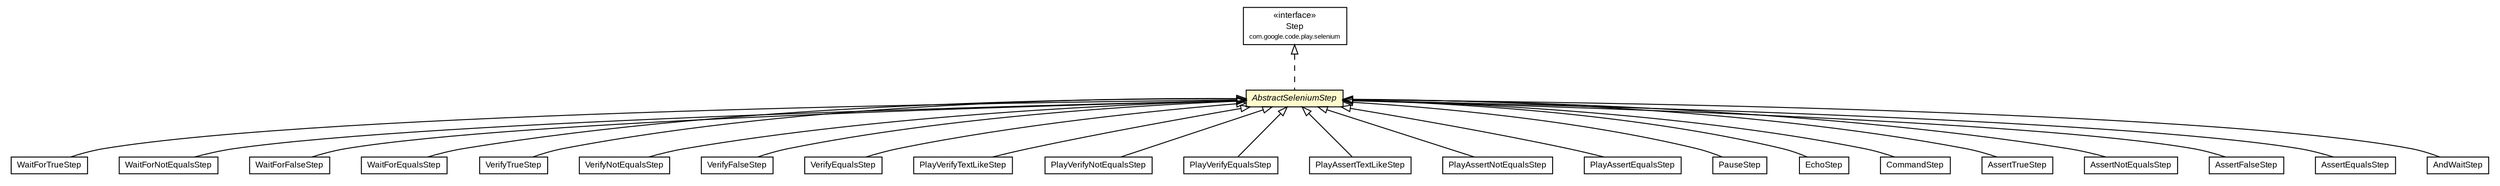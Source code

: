 #!/usr/local/bin/dot
#
# Class diagram 
# Generated by UMLGraph version R5_6-24-gf6e263 (http://www.umlgraph.org/)
#

digraph G {
	edge [fontname="arial",fontsize=10,labelfontname="arial",labelfontsize=10];
	node [fontname="arial",fontsize=10,shape=plaintext];
	nodesep=0.25;
	ranksep=0.5;
	// com.google.code.play.selenium.Step
	c271 [label=<<table title="com.google.code.play.selenium.Step" border="0" cellborder="1" cellspacing="0" cellpadding="2" port="p" href="../Step.html">
		<tr><td><table border="0" cellspacing="0" cellpadding="1">
<tr><td align="center" balign="center"> &#171;interface&#187; </td></tr>
<tr><td align="center" balign="center"> Step </td></tr>
<tr><td align="center" balign="center"><font point-size="7.0"> com.google.code.play.selenium </font></td></tr>
		</table></td></tr>
		</table>>, URL="../Step.html", fontname="arial", fontcolor="black", fontsize=9.0];
	// com.google.code.play.selenium.step.WaitForTrueStep
	c274 [label=<<table title="com.google.code.play.selenium.step.WaitForTrueStep" border="0" cellborder="1" cellspacing="0" cellpadding="2" port="p" href="./WaitForTrueStep.html">
		<tr><td><table border="0" cellspacing="0" cellpadding="1">
<tr><td align="center" balign="center"> WaitForTrueStep </td></tr>
		</table></td></tr>
		</table>>, URL="./WaitForTrueStep.html", fontname="arial", fontcolor="black", fontsize=9.0];
	// com.google.code.play.selenium.step.WaitForNotEqualsStep
	c275 [label=<<table title="com.google.code.play.selenium.step.WaitForNotEqualsStep" border="0" cellborder="1" cellspacing="0" cellpadding="2" port="p" href="./WaitForNotEqualsStep.html">
		<tr><td><table border="0" cellspacing="0" cellpadding="1">
<tr><td align="center" balign="center"> WaitForNotEqualsStep </td></tr>
		</table></td></tr>
		</table>>, URL="./WaitForNotEqualsStep.html", fontname="arial", fontcolor="black", fontsize=9.0];
	// com.google.code.play.selenium.step.WaitForFalseStep
	c276 [label=<<table title="com.google.code.play.selenium.step.WaitForFalseStep" border="0" cellborder="1" cellspacing="0" cellpadding="2" port="p" href="./WaitForFalseStep.html">
		<tr><td><table border="0" cellspacing="0" cellpadding="1">
<tr><td align="center" balign="center"> WaitForFalseStep </td></tr>
		</table></td></tr>
		</table>>, URL="./WaitForFalseStep.html", fontname="arial", fontcolor="black", fontsize=9.0];
	// com.google.code.play.selenium.step.WaitForEqualsStep
	c277 [label=<<table title="com.google.code.play.selenium.step.WaitForEqualsStep" border="0" cellborder="1" cellspacing="0" cellpadding="2" port="p" href="./WaitForEqualsStep.html">
		<tr><td><table border="0" cellspacing="0" cellpadding="1">
<tr><td align="center" balign="center"> WaitForEqualsStep </td></tr>
		</table></td></tr>
		</table>>, URL="./WaitForEqualsStep.html", fontname="arial", fontcolor="black", fontsize=9.0];
	// com.google.code.play.selenium.step.VerifyTrueStep
	c279 [label=<<table title="com.google.code.play.selenium.step.VerifyTrueStep" border="0" cellborder="1" cellspacing="0" cellpadding="2" port="p" href="./VerifyTrueStep.html">
		<tr><td><table border="0" cellspacing="0" cellpadding="1">
<tr><td align="center" balign="center"> VerifyTrueStep </td></tr>
		</table></td></tr>
		</table>>, URL="./VerifyTrueStep.html", fontname="arial", fontcolor="black", fontsize=9.0];
	// com.google.code.play.selenium.step.VerifyNotEqualsStep
	c281 [label=<<table title="com.google.code.play.selenium.step.VerifyNotEqualsStep" border="0" cellborder="1" cellspacing="0" cellpadding="2" port="p" href="./VerifyNotEqualsStep.html">
		<tr><td><table border="0" cellspacing="0" cellpadding="1">
<tr><td align="center" balign="center"> VerifyNotEqualsStep </td></tr>
		</table></td></tr>
		</table>>, URL="./VerifyNotEqualsStep.html", fontname="arial", fontcolor="black", fontsize=9.0];
	// com.google.code.play.selenium.step.VerifyFalseStep
	c282 [label=<<table title="com.google.code.play.selenium.step.VerifyFalseStep" border="0" cellborder="1" cellspacing="0" cellpadding="2" port="p" href="./VerifyFalseStep.html">
		<tr><td><table border="0" cellspacing="0" cellpadding="1">
<tr><td align="center" balign="center"> VerifyFalseStep </td></tr>
		</table></td></tr>
		</table>>, URL="./VerifyFalseStep.html", fontname="arial", fontcolor="black", fontsize=9.0];
	// com.google.code.play.selenium.step.VerifyEqualsStep
	c283 [label=<<table title="com.google.code.play.selenium.step.VerifyEqualsStep" border="0" cellborder="1" cellspacing="0" cellpadding="2" port="p" href="./VerifyEqualsStep.html">
		<tr><td><table border="0" cellspacing="0" cellpadding="1">
<tr><td align="center" balign="center"> VerifyEqualsStep </td></tr>
		</table></td></tr>
		</table>>, URL="./VerifyEqualsStep.html", fontname="arial", fontcolor="black", fontsize=9.0];
	// com.google.code.play.selenium.step.PlayVerifyTextLikeStep
	c288 [label=<<table title="com.google.code.play.selenium.step.PlayVerifyTextLikeStep" border="0" cellborder="1" cellspacing="0" cellpadding="2" port="p" href="./PlayVerifyTextLikeStep.html">
		<tr><td><table border="0" cellspacing="0" cellpadding="1">
<tr><td align="center" balign="center"> PlayVerifyTextLikeStep </td></tr>
		</table></td></tr>
		</table>>, URL="./PlayVerifyTextLikeStep.html", fontname="arial", fontcolor="black", fontsize=9.0];
	// com.google.code.play.selenium.step.PlayVerifyNotEqualsStep
	c289 [label=<<table title="com.google.code.play.selenium.step.PlayVerifyNotEqualsStep" border="0" cellborder="1" cellspacing="0" cellpadding="2" port="p" href="./PlayVerifyNotEqualsStep.html">
		<tr><td><table border="0" cellspacing="0" cellpadding="1">
<tr><td align="center" balign="center"> PlayVerifyNotEqualsStep </td></tr>
		</table></td></tr>
		</table>>, URL="./PlayVerifyNotEqualsStep.html", fontname="arial", fontcolor="black", fontsize=9.0];
	// com.google.code.play.selenium.step.PlayVerifyEqualsStep
	c290 [label=<<table title="com.google.code.play.selenium.step.PlayVerifyEqualsStep" border="0" cellborder="1" cellspacing="0" cellpadding="2" port="p" href="./PlayVerifyEqualsStep.html">
		<tr><td><table border="0" cellspacing="0" cellpadding="1">
<tr><td align="center" balign="center"> PlayVerifyEqualsStep </td></tr>
		</table></td></tr>
		</table>>, URL="./PlayVerifyEqualsStep.html", fontname="arial", fontcolor="black", fontsize=9.0];
	// com.google.code.play.selenium.step.PlayAssertTextLikeStep
	c293 [label=<<table title="com.google.code.play.selenium.step.PlayAssertTextLikeStep" border="0" cellborder="1" cellspacing="0" cellpadding="2" port="p" href="./PlayAssertTextLikeStep.html">
		<tr><td><table border="0" cellspacing="0" cellpadding="1">
<tr><td align="center" balign="center"> PlayAssertTextLikeStep </td></tr>
		</table></td></tr>
		</table>>, URL="./PlayAssertTextLikeStep.html", fontname="arial", fontcolor="black", fontsize=9.0];
	// com.google.code.play.selenium.step.PlayAssertNotEqualsStep
	c294 [label=<<table title="com.google.code.play.selenium.step.PlayAssertNotEqualsStep" border="0" cellborder="1" cellspacing="0" cellpadding="2" port="p" href="./PlayAssertNotEqualsStep.html">
		<tr><td><table border="0" cellspacing="0" cellpadding="1">
<tr><td align="center" balign="center"> PlayAssertNotEqualsStep </td></tr>
		</table></td></tr>
		</table>>, URL="./PlayAssertNotEqualsStep.html", fontname="arial", fontcolor="black", fontsize=9.0];
	// com.google.code.play.selenium.step.PlayAssertEqualsStep
	c295 [label=<<table title="com.google.code.play.selenium.step.PlayAssertEqualsStep" border="0" cellborder="1" cellspacing="0" cellpadding="2" port="p" href="./PlayAssertEqualsStep.html">
		<tr><td><table border="0" cellspacing="0" cellpadding="1">
<tr><td align="center" balign="center"> PlayAssertEqualsStep </td></tr>
		</table></td></tr>
		</table>>, URL="./PlayAssertEqualsStep.html", fontname="arial", fontcolor="black", fontsize=9.0];
	// com.google.code.play.selenium.step.PauseStep
	c296 [label=<<table title="com.google.code.play.selenium.step.PauseStep" border="0" cellborder="1" cellspacing="0" cellpadding="2" port="p" href="./PauseStep.html">
		<tr><td><table border="0" cellspacing="0" cellpadding="1">
<tr><td align="center" balign="center"> PauseStep </td></tr>
		</table></td></tr>
		</table>>, URL="./PauseStep.html", fontname="arial", fontcolor="black", fontsize=9.0];
	// com.google.code.play.selenium.step.EchoStep
	c299 [label=<<table title="com.google.code.play.selenium.step.EchoStep" border="0" cellborder="1" cellspacing="0" cellpadding="2" port="p" href="./EchoStep.html">
		<tr><td><table border="0" cellspacing="0" cellpadding="1">
<tr><td align="center" balign="center"> EchoStep </td></tr>
		</table></td></tr>
		</table>>, URL="./EchoStep.html", fontname="arial", fontcolor="black", fontsize=9.0];
	// com.google.code.play.selenium.step.CommandStep
	c301 [label=<<table title="com.google.code.play.selenium.step.CommandStep" border="0" cellborder="1" cellspacing="0" cellpadding="2" port="p" href="./CommandStep.html">
		<tr><td><table border="0" cellspacing="0" cellpadding="1">
<tr><td align="center" balign="center"> CommandStep </td></tr>
		</table></td></tr>
		</table>>, URL="./CommandStep.html", fontname="arial", fontcolor="black", fontsize=9.0];
	// com.google.code.play.selenium.step.AssertTrueStep
	c303 [label=<<table title="com.google.code.play.selenium.step.AssertTrueStep" border="0" cellborder="1" cellspacing="0" cellpadding="2" port="p" href="./AssertTrueStep.html">
		<tr><td><table border="0" cellspacing="0" cellpadding="1">
<tr><td align="center" balign="center"> AssertTrueStep </td></tr>
		</table></td></tr>
		</table>>, URL="./AssertTrueStep.html", fontname="arial", fontcolor="black", fontsize=9.0];
	// com.google.code.play.selenium.step.AssertNotEqualsStep
	c305 [label=<<table title="com.google.code.play.selenium.step.AssertNotEqualsStep" border="0" cellborder="1" cellspacing="0" cellpadding="2" port="p" href="./AssertNotEqualsStep.html">
		<tr><td><table border="0" cellspacing="0" cellpadding="1">
<tr><td align="center" balign="center"> AssertNotEqualsStep </td></tr>
		</table></td></tr>
		</table>>, URL="./AssertNotEqualsStep.html", fontname="arial", fontcolor="black", fontsize=9.0];
	// com.google.code.play.selenium.step.AssertFalseStep
	c306 [label=<<table title="com.google.code.play.selenium.step.AssertFalseStep" border="0" cellborder="1" cellspacing="0" cellpadding="2" port="p" href="./AssertFalseStep.html">
		<tr><td><table border="0" cellspacing="0" cellpadding="1">
<tr><td align="center" balign="center"> AssertFalseStep </td></tr>
		</table></td></tr>
		</table>>, URL="./AssertFalseStep.html", fontname="arial", fontcolor="black", fontsize=9.0];
	// com.google.code.play.selenium.step.AssertEqualsStep
	c307 [label=<<table title="com.google.code.play.selenium.step.AssertEqualsStep" border="0" cellborder="1" cellspacing="0" cellpadding="2" port="p" href="./AssertEqualsStep.html">
		<tr><td><table border="0" cellspacing="0" cellpadding="1">
<tr><td align="center" balign="center"> AssertEqualsStep </td></tr>
		</table></td></tr>
		</table>>, URL="./AssertEqualsStep.html", fontname="arial", fontcolor="black", fontsize=9.0];
	// com.google.code.play.selenium.step.AndWaitStep
	c308 [label=<<table title="com.google.code.play.selenium.step.AndWaitStep" border="0" cellborder="1" cellspacing="0" cellpadding="2" port="p" href="./AndWaitStep.html">
		<tr><td><table border="0" cellspacing="0" cellpadding="1">
<tr><td align="center" balign="center"> AndWaitStep </td></tr>
		</table></td></tr>
		</table>>, URL="./AndWaitStep.html", fontname="arial", fontcolor="black", fontsize=9.0];
	// com.google.code.play.selenium.step.AbstractSeleniumStep
	c309 [label=<<table title="com.google.code.play.selenium.step.AbstractSeleniumStep" border="0" cellborder="1" cellspacing="0" cellpadding="2" port="p" bgcolor="lemonChiffon" href="./AbstractSeleniumStep.html">
		<tr><td><table border="0" cellspacing="0" cellpadding="1">
<tr><td align="center" balign="center"><font face="arial italic"> AbstractSeleniumStep </font></td></tr>
		</table></td></tr>
		</table>>, URL="./AbstractSeleniumStep.html", fontname="arial", fontcolor="black", fontsize=9.0];
	//com.google.code.play.selenium.step.WaitForTrueStep extends com.google.code.play.selenium.step.AbstractSeleniumStep
	c309:p -> c274:p [dir=back,arrowtail=empty];
	//com.google.code.play.selenium.step.WaitForNotEqualsStep extends com.google.code.play.selenium.step.AbstractSeleniumStep
	c309:p -> c275:p [dir=back,arrowtail=empty];
	//com.google.code.play.selenium.step.WaitForFalseStep extends com.google.code.play.selenium.step.AbstractSeleniumStep
	c309:p -> c276:p [dir=back,arrowtail=empty];
	//com.google.code.play.selenium.step.WaitForEqualsStep extends com.google.code.play.selenium.step.AbstractSeleniumStep
	c309:p -> c277:p [dir=back,arrowtail=empty];
	//com.google.code.play.selenium.step.VerifyTrueStep extends com.google.code.play.selenium.step.AbstractSeleniumStep
	c309:p -> c279:p [dir=back,arrowtail=empty];
	//com.google.code.play.selenium.step.VerifyNotEqualsStep extends com.google.code.play.selenium.step.AbstractSeleniumStep
	c309:p -> c281:p [dir=back,arrowtail=empty];
	//com.google.code.play.selenium.step.VerifyFalseStep extends com.google.code.play.selenium.step.AbstractSeleniumStep
	c309:p -> c282:p [dir=back,arrowtail=empty];
	//com.google.code.play.selenium.step.VerifyEqualsStep extends com.google.code.play.selenium.step.AbstractSeleniumStep
	c309:p -> c283:p [dir=back,arrowtail=empty];
	//com.google.code.play.selenium.step.PlayVerifyTextLikeStep extends com.google.code.play.selenium.step.AbstractSeleniumStep
	c309:p -> c288:p [dir=back,arrowtail=empty];
	//com.google.code.play.selenium.step.PlayVerifyNotEqualsStep extends com.google.code.play.selenium.step.AbstractSeleniumStep
	c309:p -> c289:p [dir=back,arrowtail=empty];
	//com.google.code.play.selenium.step.PlayVerifyEqualsStep extends com.google.code.play.selenium.step.AbstractSeleniumStep
	c309:p -> c290:p [dir=back,arrowtail=empty];
	//com.google.code.play.selenium.step.PlayAssertTextLikeStep extends com.google.code.play.selenium.step.AbstractSeleniumStep
	c309:p -> c293:p [dir=back,arrowtail=empty];
	//com.google.code.play.selenium.step.PlayAssertNotEqualsStep extends com.google.code.play.selenium.step.AbstractSeleniumStep
	c309:p -> c294:p [dir=back,arrowtail=empty];
	//com.google.code.play.selenium.step.PlayAssertEqualsStep extends com.google.code.play.selenium.step.AbstractSeleniumStep
	c309:p -> c295:p [dir=back,arrowtail=empty];
	//com.google.code.play.selenium.step.PauseStep extends com.google.code.play.selenium.step.AbstractSeleniumStep
	c309:p -> c296:p [dir=back,arrowtail=empty];
	//com.google.code.play.selenium.step.EchoStep extends com.google.code.play.selenium.step.AbstractSeleniumStep
	c309:p -> c299:p [dir=back,arrowtail=empty];
	//com.google.code.play.selenium.step.CommandStep extends com.google.code.play.selenium.step.AbstractSeleniumStep
	c309:p -> c301:p [dir=back,arrowtail=empty];
	//com.google.code.play.selenium.step.AssertTrueStep extends com.google.code.play.selenium.step.AbstractSeleniumStep
	c309:p -> c303:p [dir=back,arrowtail=empty];
	//com.google.code.play.selenium.step.AssertNotEqualsStep extends com.google.code.play.selenium.step.AbstractSeleniumStep
	c309:p -> c305:p [dir=back,arrowtail=empty];
	//com.google.code.play.selenium.step.AssertFalseStep extends com.google.code.play.selenium.step.AbstractSeleniumStep
	c309:p -> c306:p [dir=back,arrowtail=empty];
	//com.google.code.play.selenium.step.AssertEqualsStep extends com.google.code.play.selenium.step.AbstractSeleniumStep
	c309:p -> c307:p [dir=back,arrowtail=empty];
	//com.google.code.play.selenium.step.AndWaitStep extends com.google.code.play.selenium.step.AbstractSeleniumStep
	c309:p -> c308:p [dir=back,arrowtail=empty];
	//com.google.code.play.selenium.step.AbstractSeleniumStep implements com.google.code.play.selenium.Step
	c271:p -> c309:p [dir=back,arrowtail=empty,style=dashed];
}

